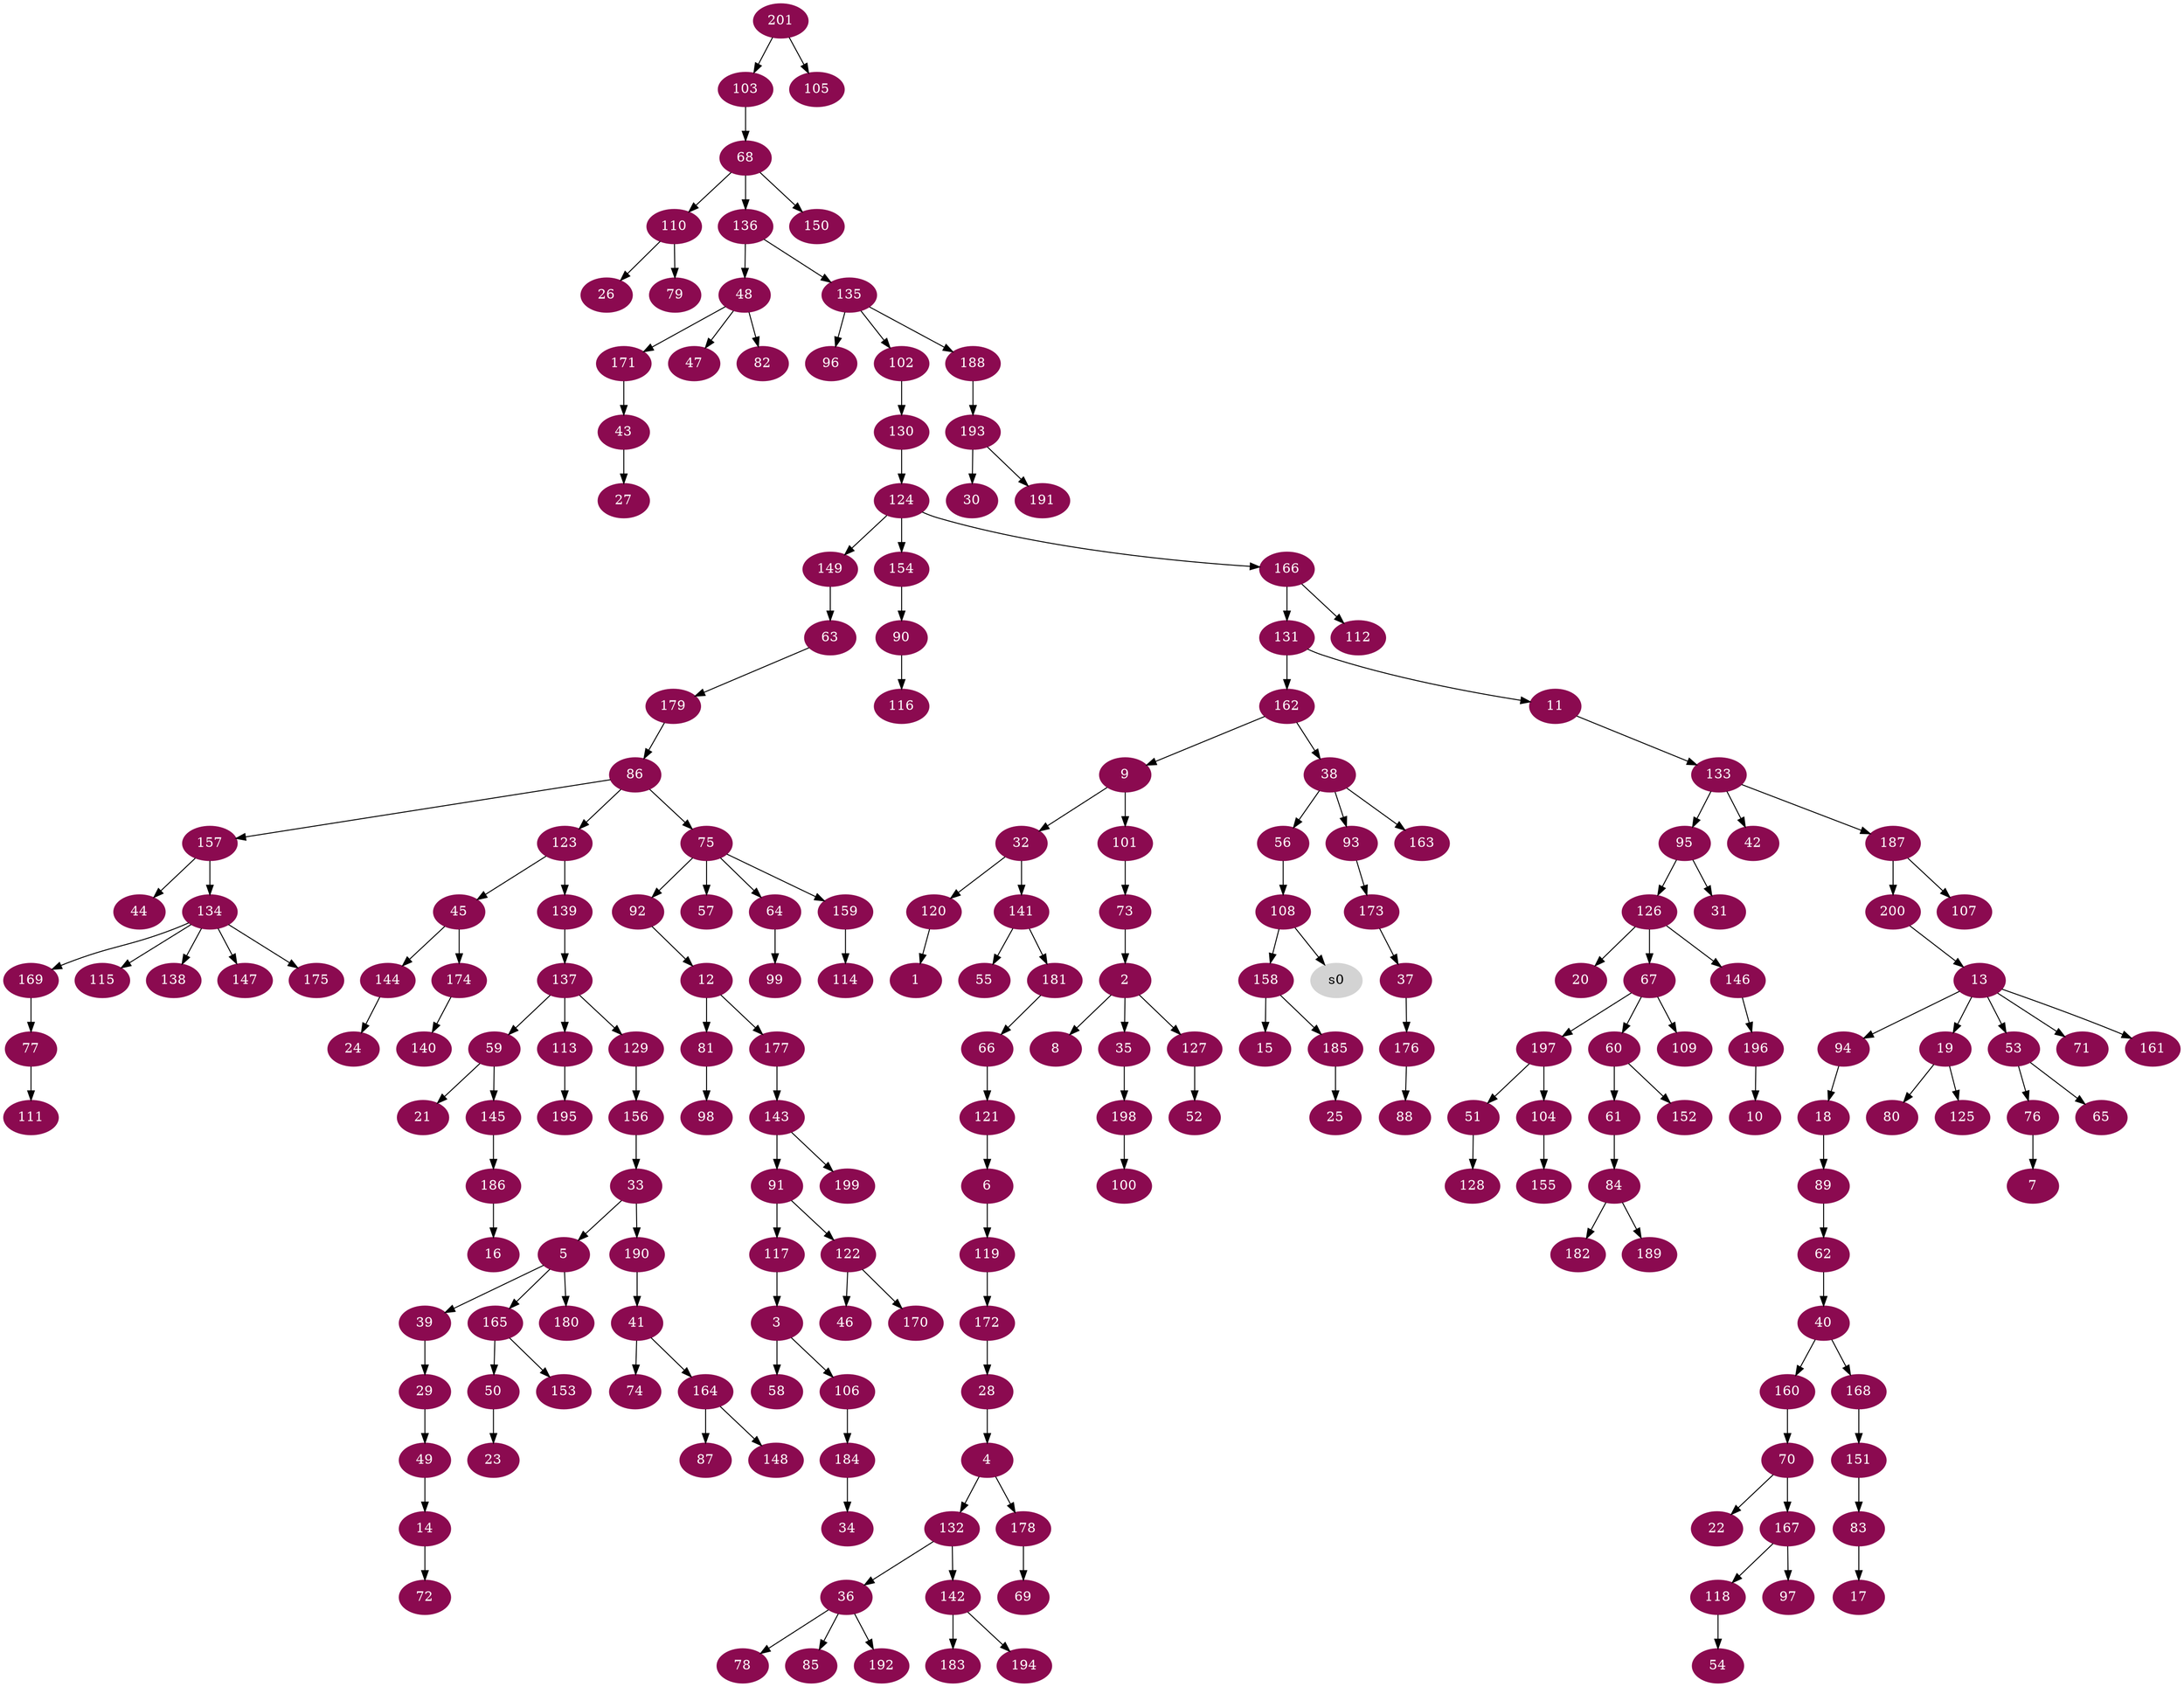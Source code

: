 digraph G {
node [color=deeppink4, style=filled, fontcolor=white];
120 -> 1;
73 -> 2;
117 -> 3;
28 -> 4;
33 -> 5;
121 -> 6;
76 -> 7;
2 -> 8;
162 -> 9;
196 -> 10;
131 -> 11;
92 -> 12;
200 -> 13;
49 -> 14;
158 -> 15;
186 -> 16;
83 -> 17;
94 -> 18;
13 -> 19;
126 -> 20;
59 -> 21;
70 -> 22;
50 -> 23;
144 -> 24;
185 -> 25;
110 -> 26;
43 -> 27;
172 -> 28;
39 -> 29;
193 -> 30;
95 -> 31;
9 -> 32;
156 -> 33;
184 -> 34;
2 -> 35;
132 -> 36;
173 -> 37;
162 -> 38;
5 -> 39;
62 -> 40;
190 -> 41;
133 -> 42;
171 -> 43;
157 -> 44;
123 -> 45;
122 -> 46;
48 -> 47;
136 -> 48;
29 -> 49;
165 -> 50;
197 -> 51;
127 -> 52;
13 -> 53;
118 -> 54;
141 -> 55;
38 -> 56;
75 -> 57;
3 -> 58;
137 -> 59;
67 -> 60;
60 -> 61;
89 -> 62;
149 -> 63;
75 -> 64;
53 -> 65;
181 -> 66;
126 -> 67;
103 -> 68;
178 -> 69;
160 -> 70;
13 -> 71;
14 -> 72;
101 -> 73;
41 -> 74;
86 -> 75;
53 -> 76;
169 -> 77;
36 -> 78;
110 -> 79;
19 -> 80;
12 -> 81;
48 -> 82;
151 -> 83;
61 -> 84;
36 -> 85;
179 -> 86;
164 -> 87;
176 -> 88;
18 -> 89;
154 -> 90;
143 -> 91;
75 -> 92;
38 -> 93;
13 -> 94;
133 -> 95;
135 -> 96;
167 -> 97;
81 -> 98;
64 -> 99;
198 -> 100;
9 -> 101;
135 -> 102;
201 -> 103;
197 -> 104;
201 -> 105;
3 -> 106;
187 -> 107;
56 -> 108;
67 -> 109;
68 -> 110;
77 -> 111;
166 -> 112;
137 -> 113;
159 -> 114;
134 -> 115;
90 -> 116;
91 -> 117;
167 -> 118;
6 -> 119;
32 -> 120;
66 -> 121;
91 -> 122;
86 -> 123;
130 -> 124;
19 -> 125;
95 -> 126;
2 -> 127;
51 -> 128;
137 -> 129;
102 -> 130;
166 -> 131;
4 -> 132;
11 -> 133;
157 -> 134;
136 -> 135;
68 -> 136;
139 -> 137;
134 -> 138;
123 -> 139;
174 -> 140;
32 -> 141;
132 -> 142;
177 -> 143;
45 -> 144;
59 -> 145;
126 -> 146;
134 -> 147;
164 -> 148;
124 -> 149;
68 -> 150;
168 -> 151;
60 -> 152;
165 -> 153;
124 -> 154;
104 -> 155;
129 -> 156;
86 -> 157;
108 -> 158;
75 -> 159;
40 -> 160;
13 -> 161;
131 -> 162;
38 -> 163;
41 -> 164;
5 -> 165;
124 -> 166;
70 -> 167;
40 -> 168;
134 -> 169;
122 -> 170;
48 -> 171;
119 -> 172;
93 -> 173;
45 -> 174;
134 -> 175;
37 -> 176;
12 -> 177;
4 -> 178;
63 -> 179;
5 -> 180;
141 -> 181;
84 -> 182;
142 -> 183;
106 -> 184;
158 -> 185;
145 -> 186;
133 -> 187;
135 -> 188;
84 -> 189;
33 -> 190;
193 -> 191;
36 -> 192;
188 -> 193;
142 -> 194;
113 -> 195;
146 -> 196;
67 -> 197;
35 -> 198;
143 -> 199;
187 -> 200;
node [color=lightgrey, style=filled, fontcolor=black];
108 -> s0;
}
